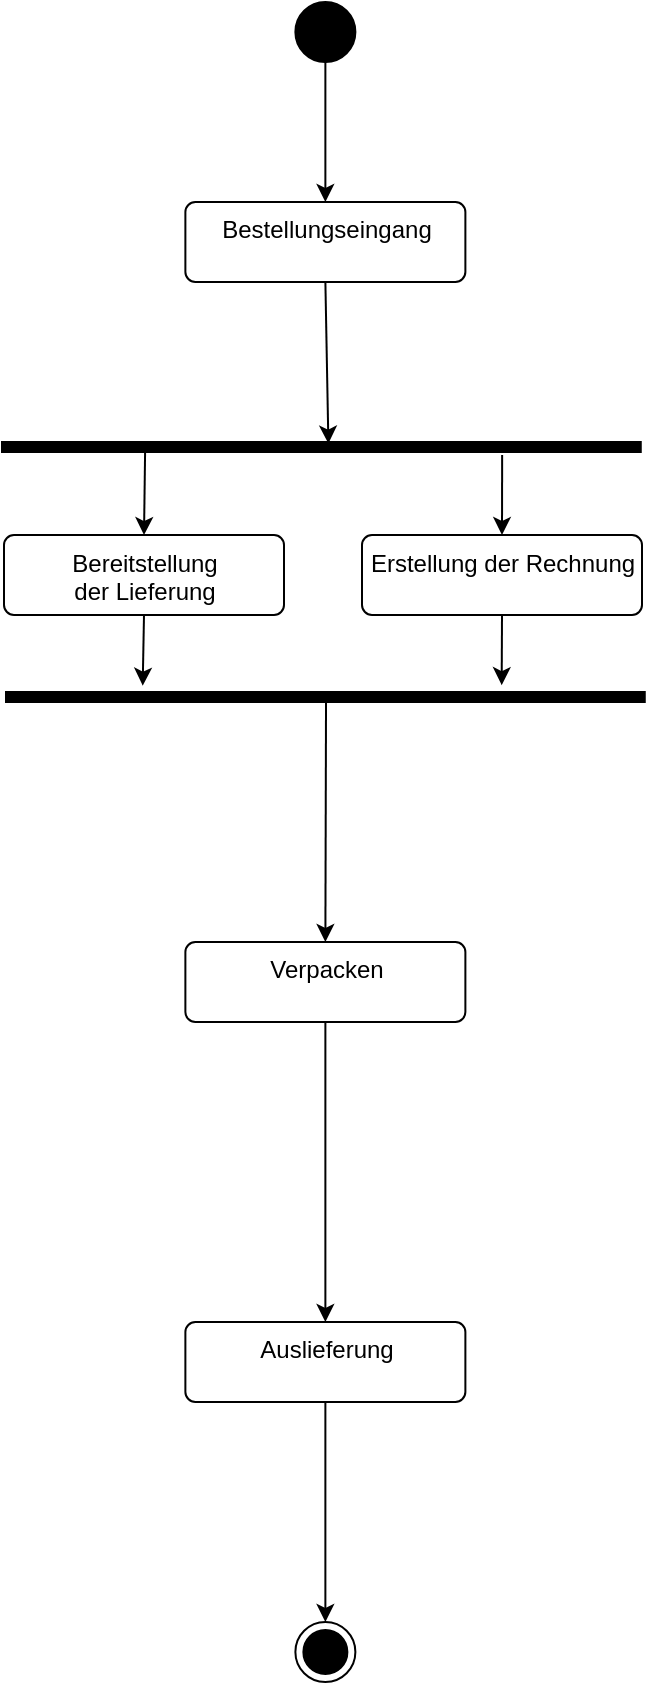 <mxfile version="22.1.11" type="google">
  <diagram id="E0Nnmv_8OouhQp7Wp6q_" name="Page-1">
    <mxGraphModel dx="1477" dy="723" grid="1" gridSize="10" guides="1" tooltips="1" connect="1" arrows="1" fold="1" page="1" pageScale="1" pageWidth="827" pageHeight="1169" math="0" shadow="0">
      <root>
        <mxCell id="0" />
        <mxCell id="1" parent="0" />
        <mxCell id="2" value="" style="ellipse;fillColor=strokeColor;" parent="1" vertex="1">
          <mxGeometry x="385.69" y="30" width="30" height="30" as="geometry" />
        </mxCell>
        <mxCell id="3" value="Bestellungseingang" style="html=1;align=center;verticalAlign=top;rounded=1;absoluteArcSize=1;arcSize=10;dashed=0;" parent="1" vertex="1">
          <mxGeometry x="330.69" y="130" width="140" height="40" as="geometry" />
        </mxCell>
        <mxCell id="8" value="Verpacken" style="html=1;align=center;verticalAlign=top;rounded=1;absoluteArcSize=1;arcSize=10;dashed=0;" parent="1" vertex="1">
          <mxGeometry x="330.69" y="500" width="140" height="40" as="geometry" />
        </mxCell>
        <mxCell id="9" value="Auslieferung" style="html=1;align=center;verticalAlign=top;rounded=1;absoluteArcSize=1;arcSize=10;dashed=0;" parent="1" vertex="1">
          <mxGeometry x="330.69" y="690" width="140" height="40" as="geometry" />
        </mxCell>
        <mxCell id="10" value="" style="ellipse;html=1;shape=endState;fillColor=strokeColor;" parent="1" vertex="1">
          <mxGeometry x="385.69" y="840" width="30" height="30" as="geometry" />
        </mxCell>
        <mxCell id="VaOXHuJacDNkqNsKDK7j-15" value="" style="endArrow=classic;html=1;rounded=0;entryX=0.5;entryY=0;entryDx=0;entryDy=0;exitX=1.067;exitY=0.499;exitDx=0;exitDy=0;exitPerimeter=0;" edge="1" parent="1" source="7" target="8">
          <mxGeometry width="50" height="50" relative="1" as="geometry">
            <mxPoint x="540" y="460" as="sourcePoint" />
            <mxPoint x="410" y="340" as="targetPoint" />
          </mxGeometry>
        </mxCell>
        <mxCell id="VaOXHuJacDNkqNsKDK7j-19" value="" style="group" vertex="1" connectable="0" parent="1">
          <mxGeometry x="239" y="250" width="321.38" height="130" as="geometry" />
        </mxCell>
        <mxCell id="6" value="" style="html=1;points=[];perimeter=orthogonalPerimeter;fillColor=strokeColor;rotation=90;" parent="VaOXHuJacDNkqNsKDK7j-19" vertex="1">
          <mxGeometry x="157.19" y="-157.19" width="5" height="319.38" as="geometry" />
        </mxCell>
        <mxCell id="7" value="" style="html=1;points=[];perimeter=orthogonalPerimeter;fillColor=strokeColor;rotation=90;" parent="VaOXHuJacDNkqNsKDK7j-19" vertex="1">
          <mxGeometry x="159.19" y="-32.19" width="5" height="319.38" as="geometry" />
        </mxCell>
        <mxCell id="11" value="" style="group" parent="VaOXHuJacDNkqNsKDK7j-19" vertex="1" connectable="0">
          <mxGeometry x="1" y="46.5" width="319" height="40" as="geometry" />
        </mxCell>
        <mxCell id="4" value="Bereitstellung&lt;br&gt;der Lieferung" style="html=1;align=center;verticalAlign=top;rounded=1;absoluteArcSize=1;arcSize=10;dashed=0;" parent="11" vertex="1">
          <mxGeometry width="140" height="40" as="geometry" />
        </mxCell>
        <mxCell id="5" value="Erstellung der Rechnung" style="html=1;align=center;verticalAlign=top;rounded=1;absoluteArcSize=1;arcSize=10;dashed=0;" parent="11" vertex="1">
          <mxGeometry x="179" width="140" height="40" as="geometry" />
        </mxCell>
        <mxCell id="VaOXHuJacDNkqNsKDK7j-13" value="" style="endArrow=classic;html=1;rounded=0;exitX=1.1;exitY=0.776;exitDx=0;exitDy=0;exitPerimeter=0;entryX=0.5;entryY=0;entryDx=0;entryDy=0;" edge="1" parent="VaOXHuJacDNkqNsKDK7j-19" source="6" target="4">
          <mxGeometry width="50" height="50" relative="1" as="geometry">
            <mxPoint x="141" y="116.5" as="sourcePoint" />
            <mxPoint x="191" y="66.5" as="targetPoint" />
          </mxGeometry>
        </mxCell>
        <mxCell id="VaOXHuJacDNkqNsKDK7j-14" value="" style="endArrow=classic;html=1;rounded=0;entryX=0.5;entryY=0;entryDx=0;entryDy=0;exitX=1.3;exitY=0.217;exitDx=0;exitDy=0;exitPerimeter=0;" edge="1" parent="VaOXHuJacDNkqNsKDK7j-19" source="6" target="5">
          <mxGeometry width="50" height="50" relative="1" as="geometry">
            <mxPoint x="141" y="116.5" as="sourcePoint" />
            <mxPoint x="191" y="66.5" as="targetPoint" />
          </mxGeometry>
        </mxCell>
        <mxCell id="VaOXHuJacDNkqNsKDK7j-16" value="" style="endArrow=classic;html=1;rounded=0;exitX=0.5;exitY=1;exitDx=0;exitDy=0;entryX=-0.633;entryY=0.786;entryDx=0;entryDy=0;entryPerimeter=0;" edge="1" parent="VaOXHuJacDNkqNsKDK7j-19" source="4" target="7">
          <mxGeometry width="50" height="50" relative="1" as="geometry">
            <mxPoint x="141" y="116.5" as="sourcePoint" />
            <mxPoint x="191" y="66.5" as="targetPoint" />
          </mxGeometry>
        </mxCell>
        <mxCell id="VaOXHuJacDNkqNsKDK7j-17" value="" style="endArrow=classic;html=1;rounded=0;exitX=0.5;exitY=1;exitDx=0;exitDy=0;entryX=-0.687;entryY=0.224;entryDx=0;entryDy=0;entryPerimeter=0;" edge="1" parent="VaOXHuJacDNkqNsKDK7j-19" source="5" target="7">
          <mxGeometry width="50" height="50" relative="1" as="geometry">
            <mxPoint x="141" y="116.5" as="sourcePoint" />
            <mxPoint x="251" y="116.5" as="targetPoint" />
          </mxGeometry>
        </mxCell>
        <mxCell id="VaOXHuJacDNkqNsKDK7j-20" value="" style="endArrow=classic;html=1;rounded=0;exitX=0.5;exitY=1;exitDx=0;exitDy=0;entryX=0.5;entryY=0;entryDx=0;entryDy=0;" edge="1" parent="1" source="2" target="3">
          <mxGeometry width="50" height="50" relative="1" as="geometry">
            <mxPoint x="600" y="380" as="sourcePoint" />
            <mxPoint x="650" y="330" as="targetPoint" />
          </mxGeometry>
        </mxCell>
        <mxCell id="VaOXHuJacDNkqNsKDK7j-21" value="" style="endArrow=classic;html=1;rounded=0;exitX=0.5;exitY=1;exitDx=0;exitDy=0;entryX=0.162;entryY=0.489;entryDx=0;entryDy=0;entryPerimeter=0;" edge="1" parent="1" source="3" target="6">
          <mxGeometry width="50" height="50" relative="1" as="geometry">
            <mxPoint x="600" y="380" as="sourcePoint" />
            <mxPoint x="680" y="230" as="targetPoint" />
          </mxGeometry>
        </mxCell>
        <mxCell id="VaOXHuJacDNkqNsKDK7j-22" value="" style="endArrow=classic;html=1;rounded=0;exitX=0.5;exitY=1;exitDx=0;exitDy=0;entryX=0.5;entryY=0;entryDx=0;entryDy=0;" edge="1" parent="1" source="8" target="9">
          <mxGeometry width="50" height="50" relative="1" as="geometry">
            <mxPoint x="600" y="570" as="sourcePoint" />
            <mxPoint x="650" y="520" as="targetPoint" />
          </mxGeometry>
        </mxCell>
        <mxCell id="VaOXHuJacDNkqNsKDK7j-23" value="" style="endArrow=classic;html=1;rounded=0;exitX=0.5;exitY=1;exitDx=0;exitDy=0;entryX=0.5;entryY=0;entryDx=0;entryDy=0;" edge="1" parent="1" source="9" target="10">
          <mxGeometry width="50" height="50" relative="1" as="geometry">
            <mxPoint x="600" y="760" as="sourcePoint" />
            <mxPoint x="550" y="810" as="targetPoint" />
          </mxGeometry>
        </mxCell>
      </root>
    </mxGraphModel>
  </diagram>
</mxfile>
